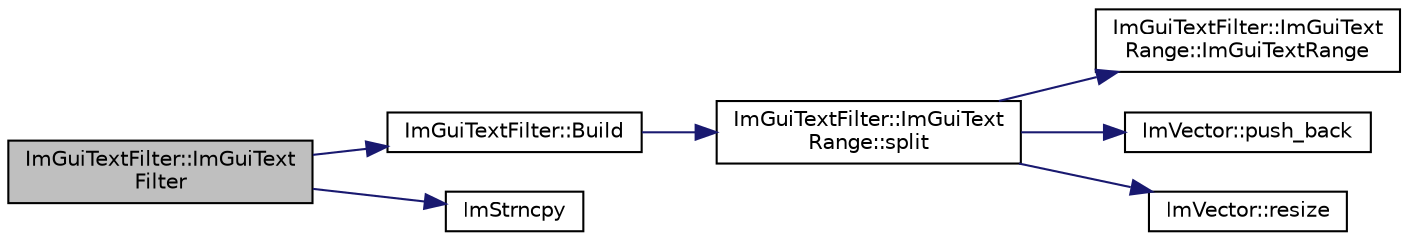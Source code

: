 digraph "ImGuiTextFilter::ImGuiTextFilter"
{
 // LATEX_PDF_SIZE
  edge [fontname="Helvetica",fontsize="10",labelfontname="Helvetica",labelfontsize="10"];
  node [fontname="Helvetica",fontsize="10",shape=record];
  rankdir="LR";
  Node1 [label="ImGuiTextFilter::ImGuiText\lFilter",height=0.2,width=0.4,color="black", fillcolor="grey75", style="filled", fontcolor="black",tooltip=" "];
  Node1 -> Node2 [color="midnightblue",fontsize="10",style="solid",fontname="Helvetica"];
  Node2 [label="ImGuiTextFilter::Build",height=0.2,width=0.4,color="black", fillcolor="white", style="filled",URL="$struct_im_gui_text_filter.html#aef362baafaa9dfa62d11bc6101c0f4c1",tooltip=" "];
  Node2 -> Node3 [color="midnightblue",fontsize="10",style="solid",fontname="Helvetica"];
  Node3 [label="ImGuiTextFilter::ImGuiText\lRange::split",height=0.2,width=0.4,color="black", fillcolor="white", style="filled",URL="$struct_im_gui_text_filter_1_1_im_gui_text_range.html#ace58f9b4795033f695344a0e660ee2af",tooltip=" "];
  Node3 -> Node4 [color="midnightblue",fontsize="10",style="solid",fontname="Helvetica"];
  Node4 [label="ImGuiTextFilter::ImGuiText\lRange::ImGuiTextRange",height=0.2,width=0.4,color="black", fillcolor="white", style="filled",URL="$struct_im_gui_text_filter_1_1_im_gui_text_range.html#a39c1ebebef36566bfec95d2cc4fccc4c",tooltip=" "];
  Node3 -> Node5 [color="midnightblue",fontsize="10",style="solid",fontname="Helvetica"];
  Node5 [label="ImVector::push_back",height=0.2,width=0.4,color="black", fillcolor="white", style="filled",URL="$struct_im_vector.html#aab5df48e0711a48bd12f3206e08c4108",tooltip=" "];
  Node3 -> Node6 [color="midnightblue",fontsize="10",style="solid",fontname="Helvetica"];
  Node6 [label="ImVector::resize",height=0.2,width=0.4,color="black", fillcolor="white", style="filled",URL="$struct_im_vector.html#ac371dd62e56ae486b1a5038cf07eee56",tooltip=" "];
  Node1 -> Node7 [color="midnightblue",fontsize="10",style="solid",fontname="Helvetica"];
  Node7 [label="ImStrncpy",height=0.2,width=0.4,color="black", fillcolor="white", style="filled",URL="$imgui_8cpp.html#aebf0117d9d0fb0f2731a94d64173b41a",tooltip=" "];
}
